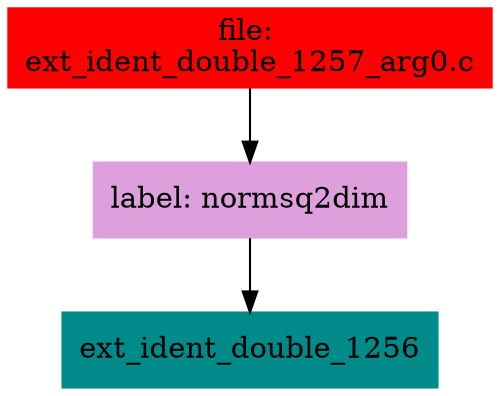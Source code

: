 digraph G {
node [shape=box]

0 [label="file: 
ext_ident_double_1257_arg0.c",color=red, style=filled]
1 [label="label: normsq2dim",color=plum, style=filled]
0 -> 1
2 [label="ext_ident_double_1256",color=cyan4, style=filled]
1 -> 2


}

